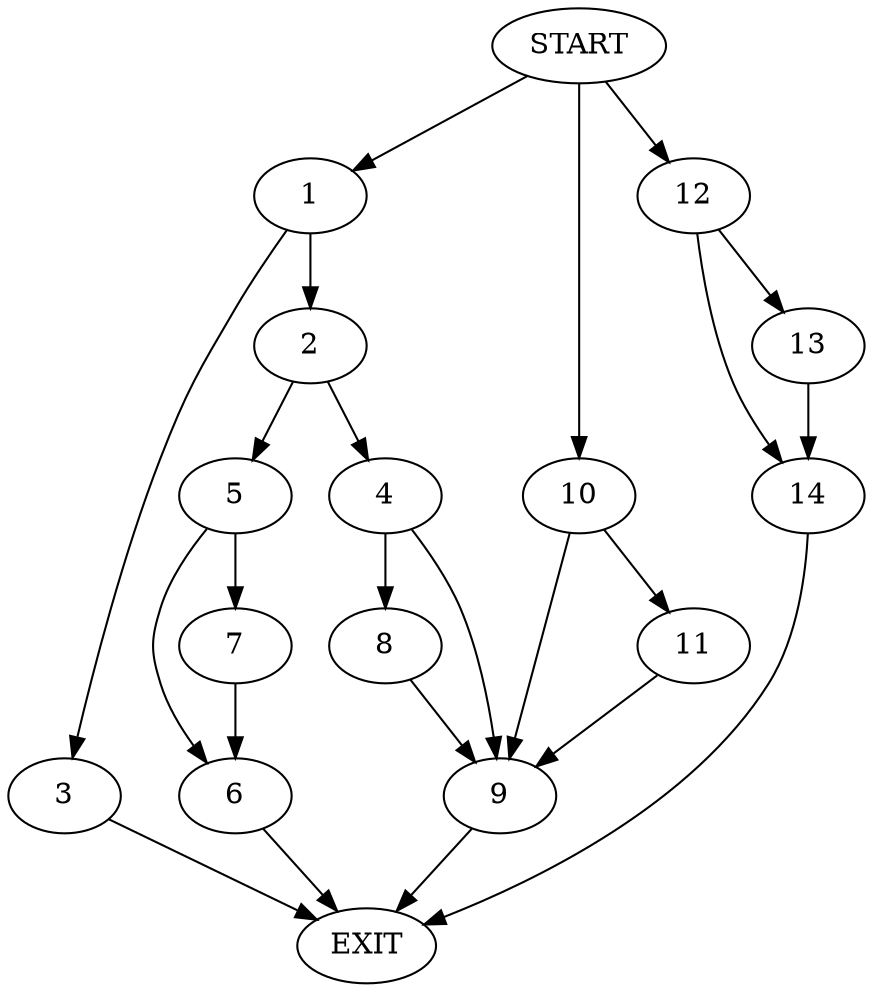 digraph {
0 [label="START"]
15 [label="EXIT"]
0 -> 1
1 -> 2
1 -> 3
2 -> 4
2 -> 5
3 -> 15
5 -> 6
5 -> 7
4 -> 8
4 -> 9
7 -> 6
6 -> 15
8 -> 9
9 -> 15
0 -> 10
10 -> 11
10 -> 9
11 -> 9
0 -> 12
12 -> 13
12 -> 14
13 -> 14
14 -> 15
}
